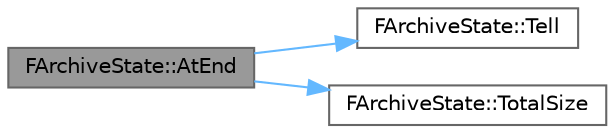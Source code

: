 digraph "FArchiveState::AtEnd"
{
 // INTERACTIVE_SVG=YES
 // LATEX_PDF_SIZE
  bgcolor="transparent";
  edge [fontname=Helvetica,fontsize=10,labelfontname=Helvetica,labelfontsize=10];
  node [fontname=Helvetica,fontsize=10,shape=box,height=0.2,width=0.4];
  rankdir="LR";
  Node1 [id="Node000001",label="FArchiveState::AtEnd",height=0.2,width=0.4,color="gray40", fillcolor="grey60", style="filled", fontcolor="black",tooltip="Returns true if the current location within the backing data storage is at the end,..."];
  Node1 -> Node2 [id="edge1_Node000001_Node000002",color="steelblue1",style="solid",tooltip=" "];
  Node2 [id="Node000002",label="FArchiveState::Tell",height=0.2,width=0.4,color="grey40", fillcolor="white", style="filled",URL="$d8/dea/structFArchiveState.html#a86d5a31696cbc64629c78d035a17f215",tooltip="Returns the current location within the backing data storage, which can possibly be passed to Seek la..."];
  Node1 -> Node3 [id="edge2_Node000001_Node000003",color="steelblue1",style="solid",tooltip=" "];
  Node3 [id="Node000003",label="FArchiveState::TotalSize",height=0.2,width=0.4,color="grey40", fillcolor="white", style="filled",URL="$d8/dea/structFArchiveState.html#a8c6f9d8c2f75101eeec0c8c4d0764862",tooltip="Returns total size of the backing data storage."];
}
